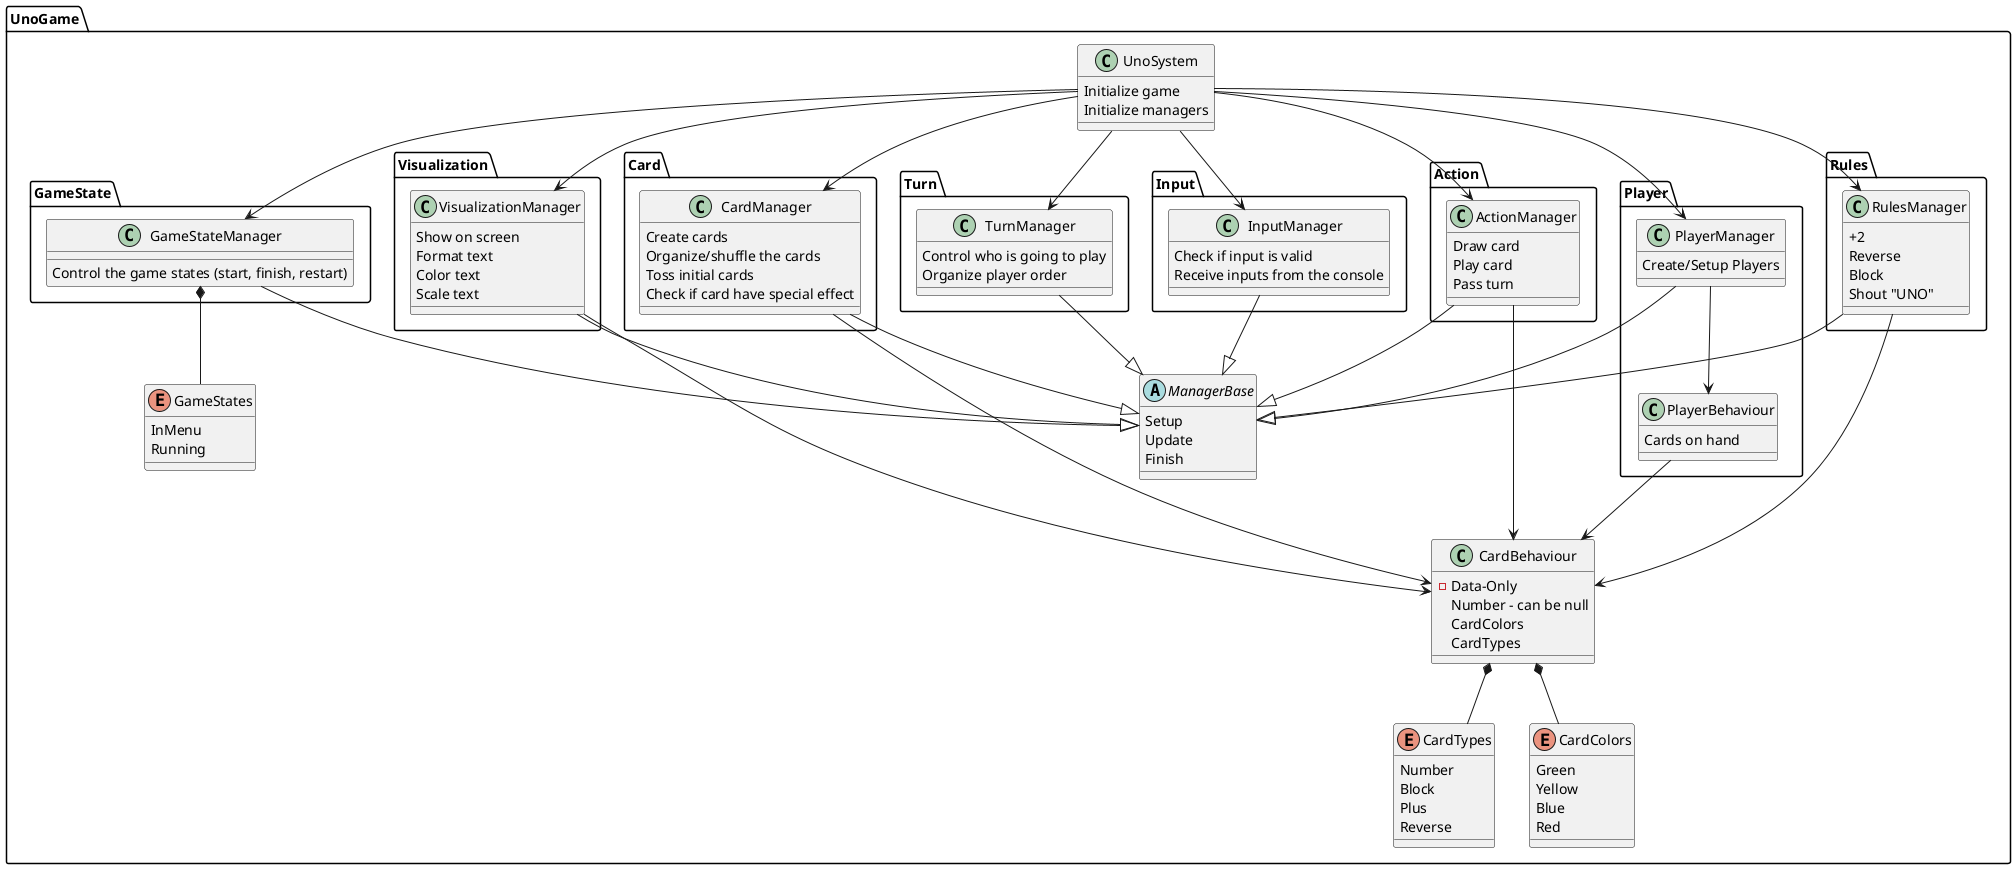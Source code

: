 ﻿@startuml
'https://plantuml.com/sequence-diagram

'SYSTEMS'
package UnoGame
{
    'ABSTRACTS'
    abstract class ManagerBase
    {
        Setup
        Update
        Finish
    }
    
    class UnoSystem
    {
        Initialize game
        Initialize managers
    }
    
    class CardBehaviour
    {
        - Data-Only
        Number - can be null
        CardColors
        CardTypes
    }
    
    'INTERFACES'
    
    'ENUMS'
    enum GameStates
    {
        InMenu
        Running
    }
    
    enum CardTypes
    {
        Number
        Block
        Plus
        Reverse
    }
    
    enum CardColors
    {
        Green
        Yellow
        Blue
        Red
    }
    
    'MANAGERS'
    package GameState
    {
        class GameStateManager
        {
            Control the game states (start, finish, restart)
        }
    }
    
    package Card
    {
        class CardManager
        {
            Create cards
            Organize/shuffle the cards
            Toss initial cards
            Check if card have special effect
        }
    }
    
    package Turn
    {
        class TurnManager
        {
            Control who is going to play
            Organize player order
        }
    }
    
    package Action
    {
        class ActionManager
        {
            Draw card
            Play card
            Pass turn
        }
    }
    
    package Player
    {
        class PlayerManager
        {
            Create/Setup Players
        }
        
        class PlayerBehaviour
        {
            Cards on hand
        }
    }   
    
    package Rules
    {
        class RulesManager
        {
            +2
            Reverse
            Block
            Shout "UNO"
        }
    }  
    
    package Input
    {
        class InputManager
        {
            Check if input is valid
            Receive inputs from the console
        } 
    }
           
    package Visualization
    {
        class VisualizationManager
        {
            Show on screen
            Format text
            Color text
            Scale text
        }
    }
    
    'UTILS'
'    package Utils
'    {
'        class TimerHandler
'        {
'            Create timer 
'            Notify when timer finished
'        }
'    }
    
    'RELATIONS'
    'Parent - Child'
    GameStateManager --|> ManagerBase
    CardManager --|> ManagerBase
    TurnManager --|> ManagerBase
    ActionManager --|> ManagerBase
    InputManager --|> ManagerBase
    PlayerManager --|> ManagerBase
    RulesManager --|> ManagerBase
    VisualizationManager --|> ManagerBase
    
    'System - Managers'
    UnoSystem --> GameStateManager
    UnoSystem --> CardManager
    UnoSystem --> TurnManager
    UnoSystem --> ActionManager
    UnoSystem --> InputManager
    UnoSystem --> PlayerManager
    UnoSystem --> RulesManager
    UnoSystem --> VisualizationManager
    
    'A "has instance of" B. B cant live without A'
    GameStateManager *-- GameStates
    CardBehaviour *-- CardColors
    CardBehaviour *-- CardTypes
    
    'Interfaces'
    
    'A "has instance of" B. B can live without A'
    CardManager --> CardBehaviour
    PlayerManager --> PlayerBehaviour
    PlayerBehaviour --> CardBehaviour
    ActionManager --> CardBehaviour
    RulesManager --> CardBehaviour
    VisualizationManager --> CardBehaviour
    
    
}


@enduml